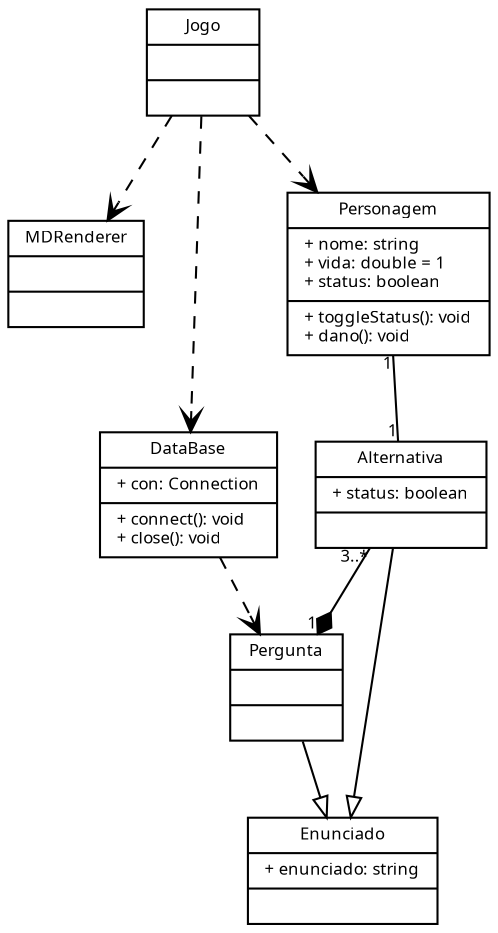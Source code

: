 digraph g {
	fontname = "Sans-Serif"
	fontsize = 8

	node [
		fontname = "Sans-Serif"
		fontsize = 8
		shape = "record"
	]

	edge [
		fontname = "Sans-Serif"
		fontsize = 8
	]

	Jogo [label="{Jogo||}"]
	MDRenderer [label="{MDRenderer||}"]
	DataBase [label="{DataBase|+ con: Connection\l|+ connect(): void\l+ close(): void\l}"]

	Enunciado [label="{Enunciado|+ enunciado: string|}"]
	Alternativa [label="{Alternativa|+ status: boolean|}"]
	Pergunta [label="{Pergunta||}"]

	Personagem [
		label = "{Personagem|+ nome: string\l+ vida: double = 1\l+ status: boolean\l|+ toggleStatus(): void\l+ dano(): void\l}"]

	edge [arrowhead = "empty"]
	Alternativa -> Enunciado
	Pergunta -> Enunciado

	Alternativa -> Pergunta [arrowhead="diamond", taillabel="3..*", headlabel="1"]

	Personagem -> Alternativa [arrowhead = "none", taillabel="1", headlabel="1"]

	edge [arrowhead = "open", style="dashed"]
	Jogo -> MDRenderer
	Jogo -> DataBase -> Pergunta
	Jogo -> Personagem
}
